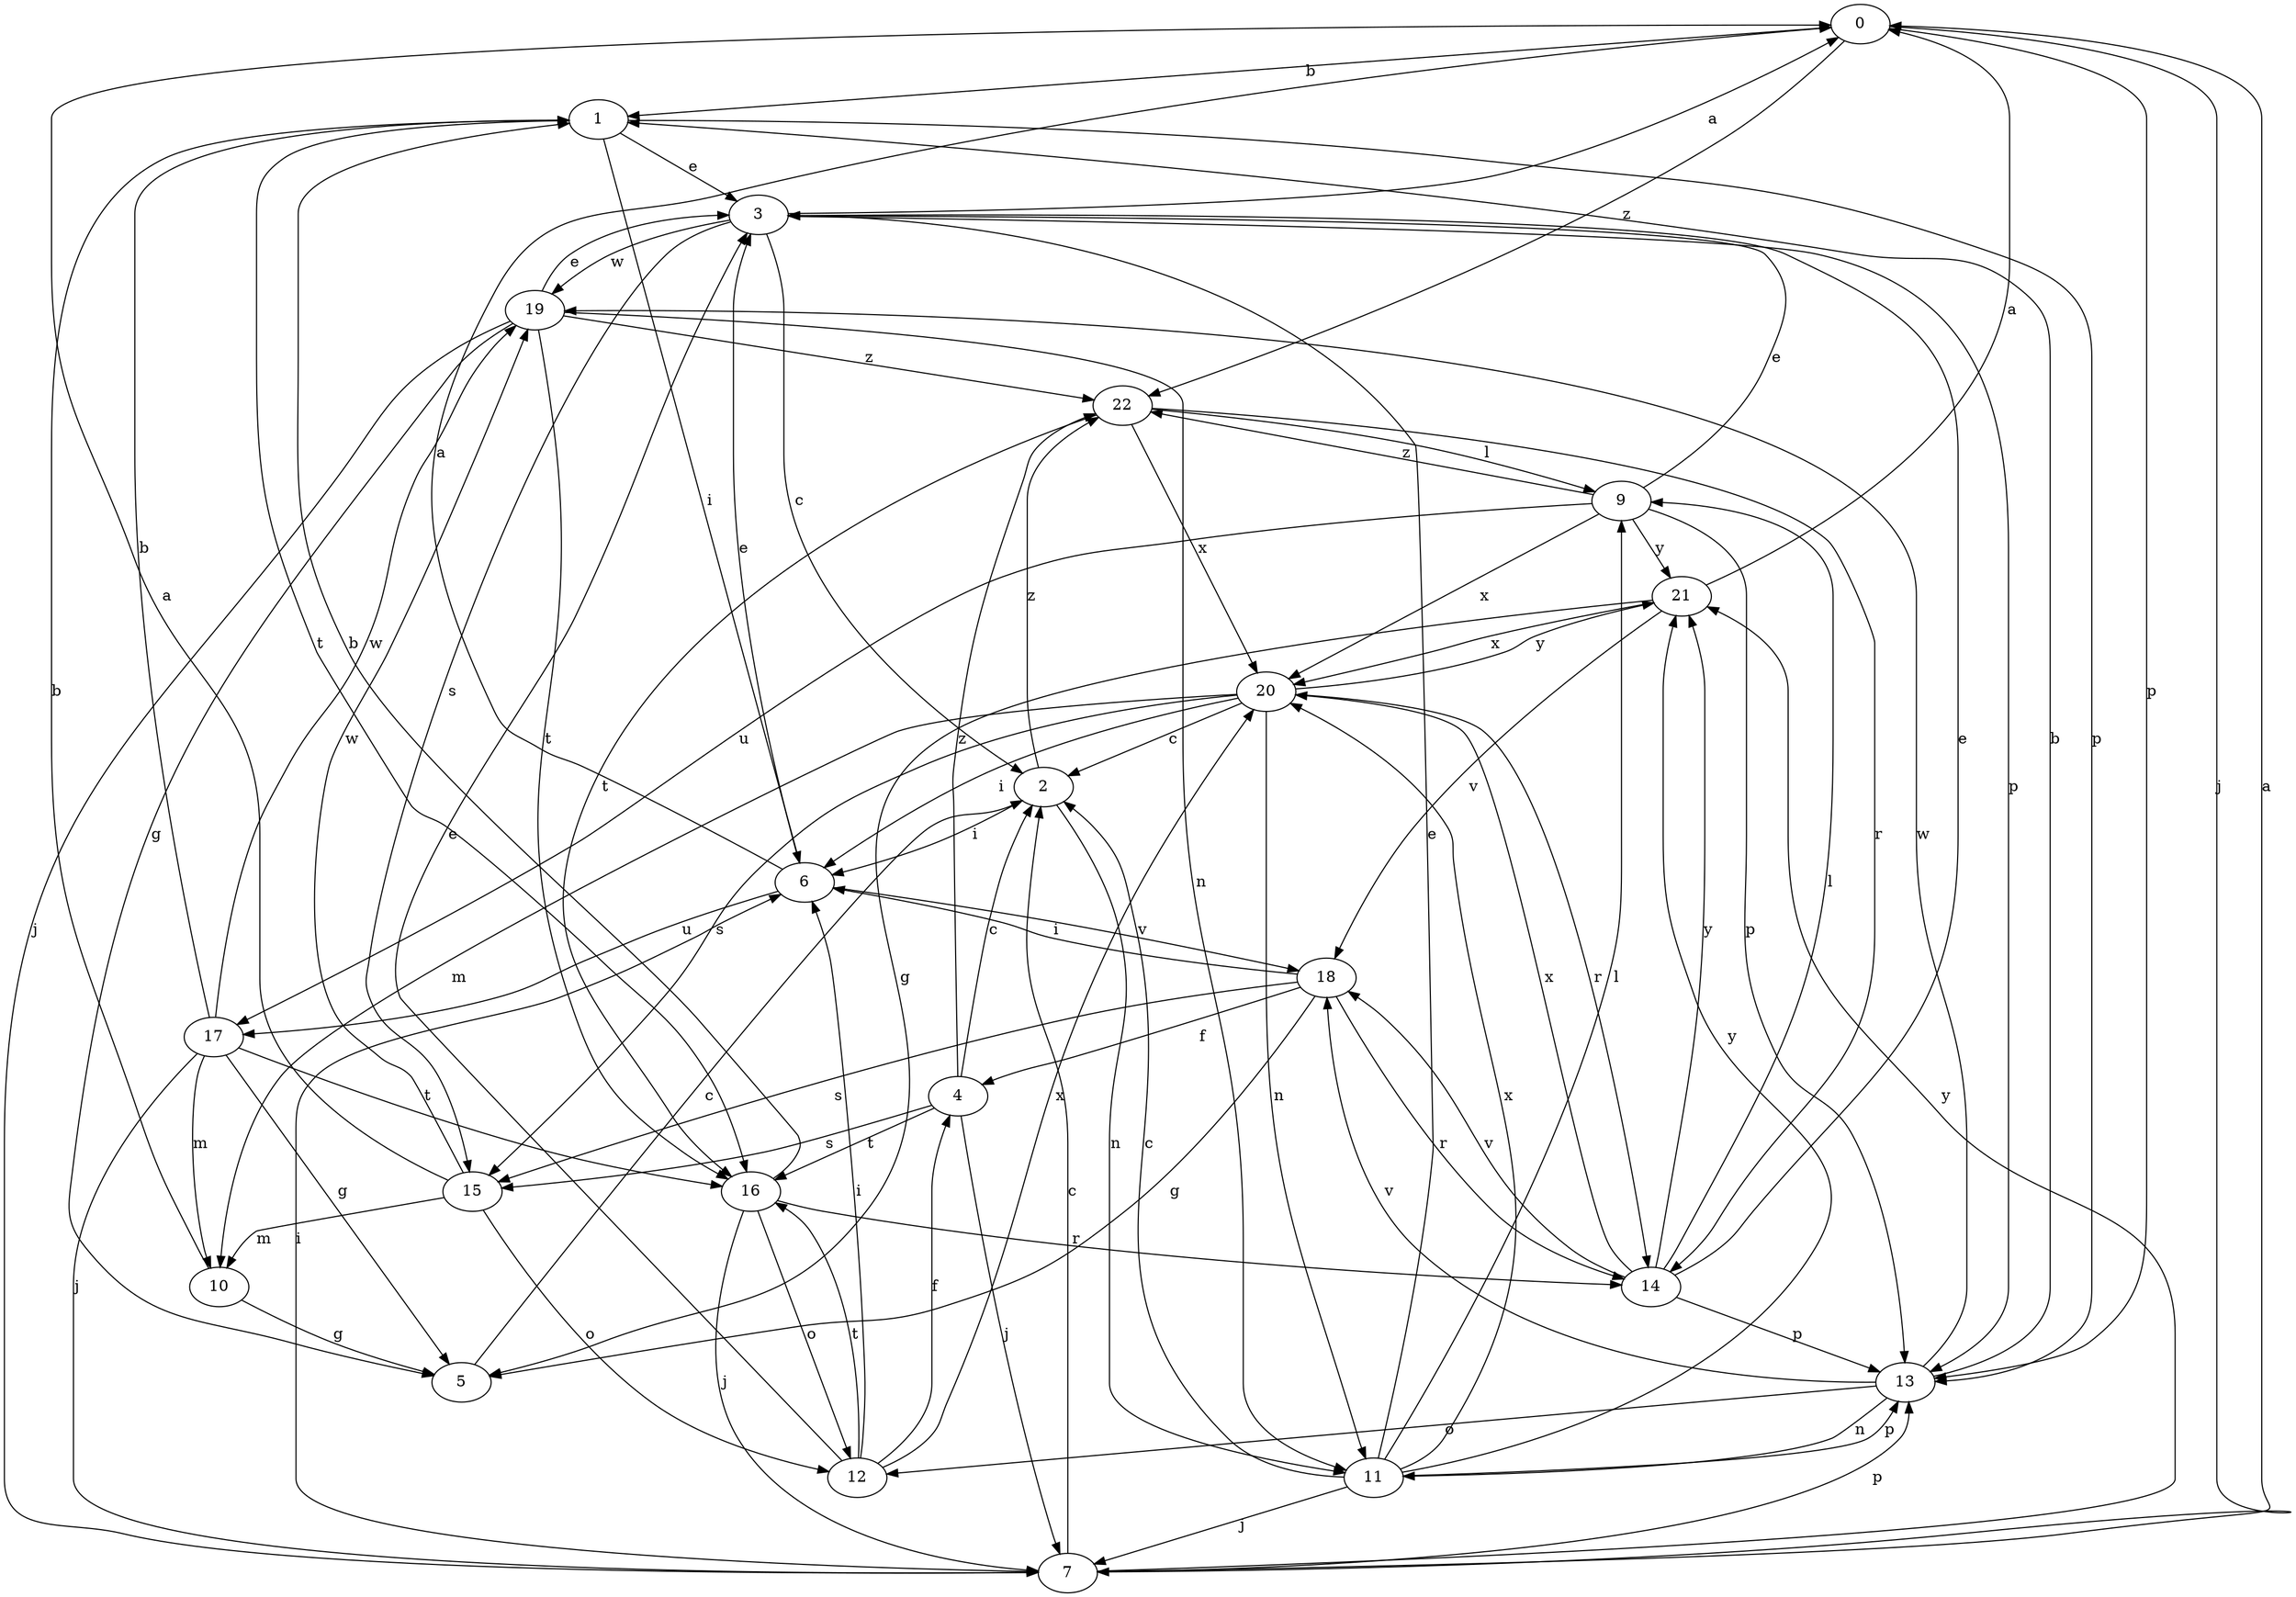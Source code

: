 strict digraph  {
0;
1;
2;
3;
4;
5;
6;
7;
9;
10;
11;
12;
13;
14;
15;
16;
17;
18;
19;
20;
21;
22;
0 -> 1  [label=b];
0 -> 7  [label=j];
0 -> 13  [label=p];
0 -> 22  [label=z];
1 -> 3  [label=e];
1 -> 6  [label=i];
1 -> 13  [label=p];
1 -> 16  [label=t];
2 -> 6  [label=i];
2 -> 11  [label=n];
2 -> 22  [label=z];
3 -> 0  [label=a];
3 -> 2  [label=c];
3 -> 13  [label=p];
3 -> 15  [label=s];
3 -> 19  [label=w];
4 -> 2  [label=c];
4 -> 7  [label=j];
4 -> 15  [label=s];
4 -> 16  [label=t];
4 -> 22  [label=z];
5 -> 2  [label=c];
6 -> 0  [label=a];
6 -> 3  [label=e];
6 -> 17  [label=u];
6 -> 18  [label=v];
7 -> 0  [label=a];
7 -> 2  [label=c];
7 -> 6  [label=i];
7 -> 13  [label=p];
7 -> 21  [label=y];
9 -> 3  [label=e];
9 -> 13  [label=p];
9 -> 17  [label=u];
9 -> 20  [label=x];
9 -> 21  [label=y];
9 -> 22  [label=z];
10 -> 1  [label=b];
10 -> 5  [label=g];
11 -> 2  [label=c];
11 -> 3  [label=e];
11 -> 7  [label=j];
11 -> 9  [label=l];
11 -> 13  [label=p];
11 -> 20  [label=x];
11 -> 21  [label=y];
12 -> 3  [label=e];
12 -> 4  [label=f];
12 -> 6  [label=i];
12 -> 16  [label=t];
12 -> 20  [label=x];
13 -> 1  [label=b];
13 -> 11  [label=n];
13 -> 12  [label=o];
13 -> 18  [label=v];
13 -> 19  [label=w];
14 -> 3  [label=e];
14 -> 9  [label=l];
14 -> 13  [label=p];
14 -> 18  [label=v];
14 -> 20  [label=x];
14 -> 21  [label=y];
15 -> 0  [label=a];
15 -> 10  [label=m];
15 -> 12  [label=o];
15 -> 19  [label=w];
16 -> 1  [label=b];
16 -> 7  [label=j];
16 -> 12  [label=o];
16 -> 14  [label=r];
17 -> 1  [label=b];
17 -> 5  [label=g];
17 -> 7  [label=j];
17 -> 10  [label=m];
17 -> 16  [label=t];
17 -> 19  [label=w];
18 -> 4  [label=f];
18 -> 5  [label=g];
18 -> 6  [label=i];
18 -> 14  [label=r];
18 -> 15  [label=s];
19 -> 3  [label=e];
19 -> 5  [label=g];
19 -> 7  [label=j];
19 -> 11  [label=n];
19 -> 16  [label=t];
19 -> 22  [label=z];
20 -> 2  [label=c];
20 -> 6  [label=i];
20 -> 10  [label=m];
20 -> 11  [label=n];
20 -> 14  [label=r];
20 -> 15  [label=s];
20 -> 21  [label=y];
21 -> 0  [label=a];
21 -> 5  [label=g];
21 -> 18  [label=v];
21 -> 20  [label=x];
22 -> 9  [label=l];
22 -> 14  [label=r];
22 -> 16  [label=t];
22 -> 20  [label=x];
}
